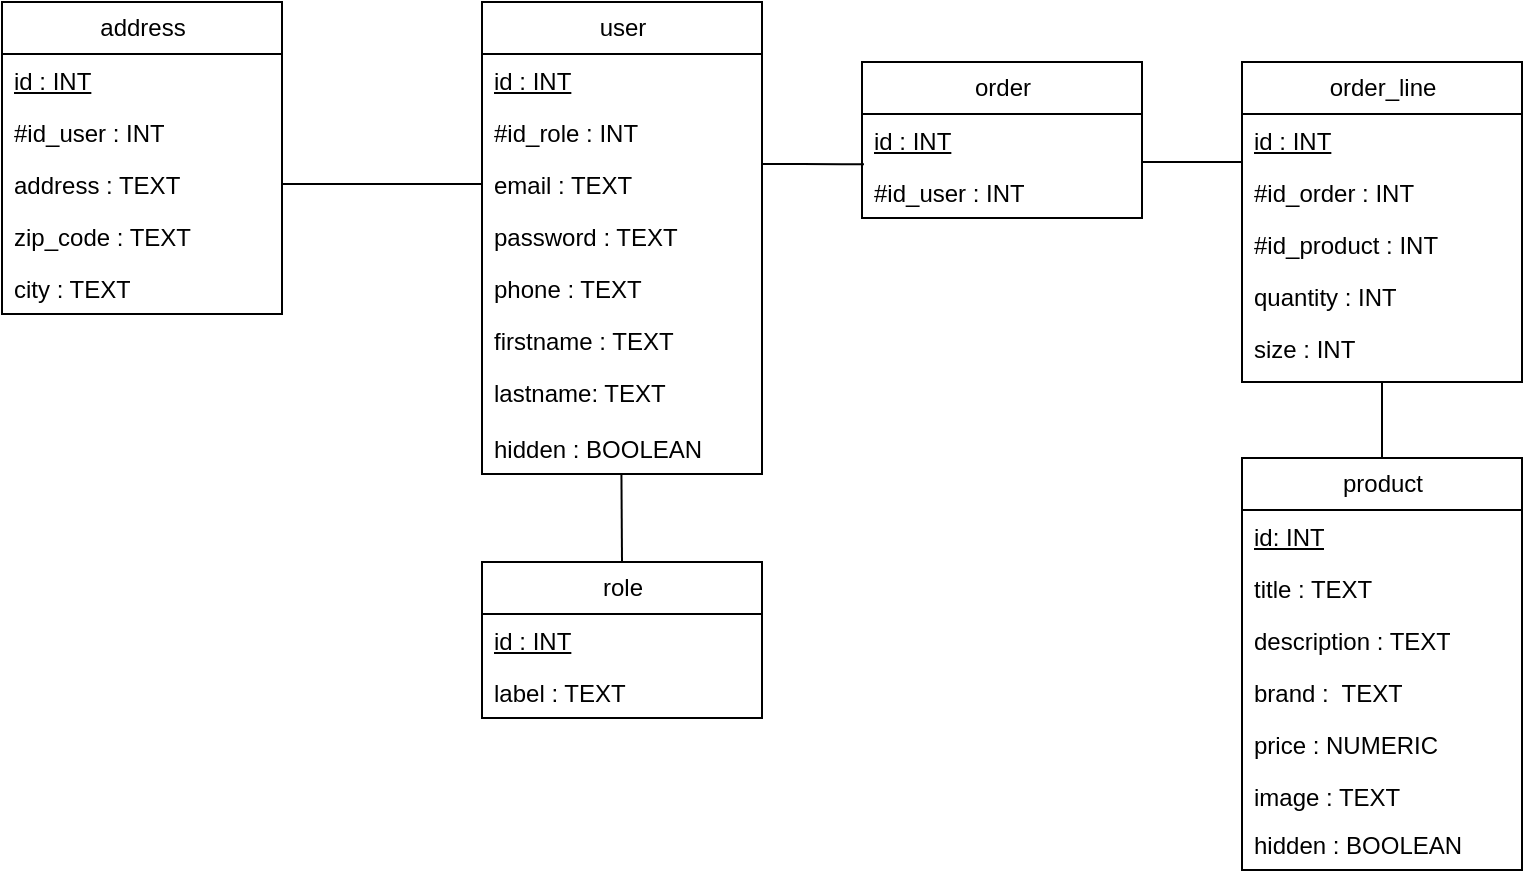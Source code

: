 <mxfile version="21.2.1" type="device">
  <diagram name="Page-1" id="5m7SplXsy_6cLmeRCA41">
    <mxGraphModel dx="1195" dy="668" grid="1" gridSize="10" guides="1" tooltips="1" connect="1" arrows="1" fold="1" page="1" pageScale="1" pageWidth="827" pageHeight="1169" math="0" shadow="0">
      <root>
        <mxCell id="0" />
        <mxCell id="1" parent="0" />
        <mxCell id="qWCiT4NCThMTdPQkKWIU-121" value="role" style="swimlane;fontStyle=0;childLayout=stackLayout;horizontal=1;startSize=26;fillColor=none;horizontalStack=0;resizeParent=1;resizeParentMax=0;resizeLast=0;collapsible=1;marginBottom=0;html=1;" vertex="1" parent="1">
          <mxGeometry x="270" y="300" width="140" height="78" as="geometry" />
        </mxCell>
        <mxCell id="qWCiT4NCThMTdPQkKWIU-122" value="&lt;u&gt;id : INT&lt;/u&gt;" style="text;strokeColor=none;fillColor=none;align=left;verticalAlign=top;spacingLeft=4;spacingRight=4;overflow=hidden;rotatable=0;points=[[0,0.5],[1,0.5]];portConstraint=eastwest;whiteSpace=wrap;html=1;" vertex="1" parent="qWCiT4NCThMTdPQkKWIU-121">
          <mxGeometry y="26" width="140" height="26" as="geometry" />
        </mxCell>
        <mxCell id="qWCiT4NCThMTdPQkKWIU-123" value="label : TEXT" style="text;strokeColor=none;fillColor=none;align=left;verticalAlign=top;spacingLeft=4;spacingRight=4;overflow=hidden;rotatable=0;points=[[0,0.5],[1,0.5]];portConstraint=eastwest;whiteSpace=wrap;html=1;" vertex="1" parent="qWCiT4NCThMTdPQkKWIU-121">
          <mxGeometry y="52" width="140" height="26" as="geometry" />
        </mxCell>
        <mxCell id="qWCiT4NCThMTdPQkKWIU-124" value="product" style="swimlane;fontStyle=0;childLayout=stackLayout;horizontal=1;startSize=26;fillColor=none;horizontalStack=0;resizeParent=1;resizeParentMax=0;resizeLast=0;collapsible=1;marginBottom=0;html=1;" vertex="1" parent="1">
          <mxGeometry x="650" y="248" width="140" height="206" as="geometry" />
        </mxCell>
        <mxCell id="qWCiT4NCThMTdPQkKWIU-125" value="&lt;u&gt;id: INT&lt;/u&gt;" style="text;strokeColor=none;fillColor=none;align=left;verticalAlign=top;spacingLeft=4;spacingRight=4;overflow=hidden;rotatable=0;points=[[0,0.5],[1,0.5]];portConstraint=eastwest;whiteSpace=wrap;html=1;" vertex="1" parent="qWCiT4NCThMTdPQkKWIU-124">
          <mxGeometry y="26" width="140" height="26" as="geometry" />
        </mxCell>
        <mxCell id="qWCiT4NCThMTdPQkKWIU-126" value="title : TEXT" style="text;strokeColor=none;fillColor=none;align=left;verticalAlign=top;spacingLeft=4;spacingRight=4;overflow=hidden;rotatable=0;points=[[0,0.5],[1,0.5]];portConstraint=eastwest;whiteSpace=wrap;html=1;" vertex="1" parent="qWCiT4NCThMTdPQkKWIU-124">
          <mxGeometry y="52" width="140" height="26" as="geometry" />
        </mxCell>
        <mxCell id="qWCiT4NCThMTdPQkKWIU-127" value="description : TEXT" style="text;strokeColor=none;fillColor=none;align=left;verticalAlign=top;spacingLeft=4;spacingRight=4;overflow=hidden;rotatable=0;points=[[0,0.5],[1,0.5]];portConstraint=eastwest;whiteSpace=wrap;html=1;" vertex="1" parent="qWCiT4NCThMTdPQkKWIU-124">
          <mxGeometry y="78" width="140" height="26" as="geometry" />
        </mxCell>
        <mxCell id="qWCiT4NCThMTdPQkKWIU-128" value="brand :&amp;nbsp; TEXT" style="text;strokeColor=none;fillColor=none;align=left;verticalAlign=top;spacingLeft=4;spacingRight=4;overflow=hidden;rotatable=0;points=[[0,0.5],[1,0.5]];portConstraint=eastwest;whiteSpace=wrap;html=1;" vertex="1" parent="qWCiT4NCThMTdPQkKWIU-124">
          <mxGeometry y="104" width="140" height="26" as="geometry" />
        </mxCell>
        <mxCell id="qWCiT4NCThMTdPQkKWIU-129" value="price : NUMERIC" style="text;strokeColor=none;fillColor=none;align=left;verticalAlign=top;spacingLeft=4;spacingRight=4;overflow=hidden;rotatable=0;points=[[0,0.5],[1,0.5]];portConstraint=eastwest;whiteSpace=wrap;html=1;" vertex="1" parent="qWCiT4NCThMTdPQkKWIU-124">
          <mxGeometry y="130" width="140" height="26" as="geometry" />
        </mxCell>
        <mxCell id="qWCiT4NCThMTdPQkKWIU-130" value="image : TEXT" style="text;strokeColor=none;fillColor=none;align=left;verticalAlign=top;spacingLeft=4;spacingRight=4;overflow=hidden;rotatable=0;points=[[0,0.5],[1,0.5]];portConstraint=eastwest;whiteSpace=wrap;html=1;" vertex="1" parent="qWCiT4NCThMTdPQkKWIU-124">
          <mxGeometry y="156" width="140" height="24" as="geometry" />
        </mxCell>
        <mxCell id="qWCiT4NCThMTdPQkKWIU-161" value="hidden : BOOLEAN" style="text;strokeColor=none;fillColor=none;align=left;verticalAlign=top;spacingLeft=4;spacingRight=4;overflow=hidden;rotatable=0;points=[[0,0.5],[1,0.5]];portConstraint=eastwest;whiteSpace=wrap;html=1;" vertex="1" parent="qWCiT4NCThMTdPQkKWIU-124">
          <mxGeometry y="180" width="140" height="26" as="geometry" />
        </mxCell>
        <mxCell id="qWCiT4NCThMTdPQkKWIU-131" value="user" style="swimlane;fontStyle=0;childLayout=stackLayout;horizontal=1;startSize=26;fillColor=none;horizontalStack=0;resizeParent=1;resizeParentMax=0;resizeLast=0;collapsible=1;marginBottom=0;html=1;" vertex="1" parent="1">
          <mxGeometry x="270" y="20" width="140" height="236" as="geometry" />
        </mxCell>
        <mxCell id="qWCiT4NCThMTdPQkKWIU-132" value="&lt;u&gt;id : INT&lt;/u&gt;" style="text;strokeColor=none;fillColor=none;align=left;verticalAlign=top;spacingLeft=4;spacingRight=4;overflow=hidden;rotatable=0;points=[[0,0.5],[1,0.5]];portConstraint=eastwest;whiteSpace=wrap;html=1;" vertex="1" parent="qWCiT4NCThMTdPQkKWIU-131">
          <mxGeometry y="26" width="140" height="26" as="geometry" />
        </mxCell>
        <mxCell id="qWCiT4NCThMTdPQkKWIU-133" value="#id_role : INT" style="text;strokeColor=none;fillColor=none;align=left;verticalAlign=top;spacingLeft=4;spacingRight=4;overflow=hidden;rotatable=0;points=[[0,0.5],[1,0.5]];portConstraint=eastwest;whiteSpace=wrap;html=1;" vertex="1" parent="qWCiT4NCThMTdPQkKWIU-131">
          <mxGeometry y="52" width="140" height="26" as="geometry" />
        </mxCell>
        <mxCell id="qWCiT4NCThMTdPQkKWIU-134" value="email : TEXT" style="text;strokeColor=none;fillColor=none;align=left;verticalAlign=top;spacingLeft=4;spacingRight=4;overflow=hidden;rotatable=0;points=[[0,0.5],[1,0.5]];portConstraint=eastwest;whiteSpace=wrap;html=1;" vertex="1" parent="qWCiT4NCThMTdPQkKWIU-131">
          <mxGeometry y="78" width="140" height="26" as="geometry" />
        </mxCell>
        <mxCell id="qWCiT4NCThMTdPQkKWIU-135" value="password : TEXT" style="text;strokeColor=none;fillColor=none;align=left;verticalAlign=top;spacingLeft=4;spacingRight=4;overflow=hidden;rotatable=0;points=[[0,0.5],[1,0.5]];portConstraint=eastwest;whiteSpace=wrap;html=1;" vertex="1" parent="qWCiT4NCThMTdPQkKWIU-131">
          <mxGeometry y="104" width="140" height="26" as="geometry" />
        </mxCell>
        <mxCell id="qWCiT4NCThMTdPQkKWIU-136" value="phone : TEXT" style="text;strokeColor=none;fillColor=none;align=left;verticalAlign=top;spacingLeft=4;spacingRight=4;overflow=hidden;rotatable=0;points=[[0,0.5],[1,0.5]];portConstraint=eastwest;whiteSpace=wrap;html=1;" vertex="1" parent="qWCiT4NCThMTdPQkKWIU-131">
          <mxGeometry y="130" width="140" height="26" as="geometry" />
        </mxCell>
        <mxCell id="qWCiT4NCThMTdPQkKWIU-137" value="firstname : TEXT" style="text;strokeColor=none;fillColor=none;align=left;verticalAlign=top;spacingLeft=4;spacingRight=4;overflow=hidden;rotatable=0;points=[[0,0.5],[1,0.5]];portConstraint=eastwest;whiteSpace=wrap;html=1;" vertex="1" parent="qWCiT4NCThMTdPQkKWIU-131">
          <mxGeometry y="156" width="140" height="26" as="geometry" />
        </mxCell>
        <mxCell id="qWCiT4NCThMTdPQkKWIU-138" value="lastname: TEXT" style="text;strokeColor=none;fillColor=none;align=left;verticalAlign=top;spacingLeft=4;spacingRight=4;overflow=hidden;rotatable=0;points=[[0,0.5],[1,0.5]];portConstraint=eastwest;whiteSpace=wrap;html=1;" vertex="1" parent="qWCiT4NCThMTdPQkKWIU-131">
          <mxGeometry y="182" width="140" height="28" as="geometry" />
        </mxCell>
        <mxCell id="qWCiT4NCThMTdPQkKWIU-160" value="hidden : BOOLEAN" style="text;strokeColor=none;fillColor=none;align=left;verticalAlign=top;spacingLeft=4;spacingRight=4;overflow=hidden;rotatable=0;points=[[0,0.5],[1,0.5]];portConstraint=eastwest;whiteSpace=wrap;html=1;" vertex="1" parent="qWCiT4NCThMTdPQkKWIU-131">
          <mxGeometry y="210" width="140" height="26" as="geometry" />
        </mxCell>
        <mxCell id="qWCiT4NCThMTdPQkKWIU-139" value="order" style="swimlane;fontStyle=0;childLayout=stackLayout;horizontal=1;startSize=26;fillColor=none;horizontalStack=0;resizeParent=1;resizeParentMax=0;resizeLast=0;collapsible=1;marginBottom=0;html=1;" vertex="1" parent="1">
          <mxGeometry x="460" y="50" width="140" height="78" as="geometry" />
        </mxCell>
        <mxCell id="qWCiT4NCThMTdPQkKWIU-140" value="&lt;u&gt;id : INT&lt;/u&gt;" style="text;strokeColor=none;fillColor=none;align=left;verticalAlign=top;spacingLeft=4;spacingRight=4;overflow=hidden;rotatable=0;points=[[0,0.5],[1,0.5]];portConstraint=eastwest;whiteSpace=wrap;html=1;" vertex="1" parent="qWCiT4NCThMTdPQkKWIU-139">
          <mxGeometry y="26" width="140" height="26" as="geometry" />
        </mxCell>
        <mxCell id="qWCiT4NCThMTdPQkKWIU-141" value="#id_user : INT" style="text;strokeColor=none;fillColor=none;align=left;verticalAlign=top;spacingLeft=4;spacingRight=4;overflow=hidden;rotatable=0;points=[[0,0.5],[1,0.5]];portConstraint=eastwest;whiteSpace=wrap;html=1;" vertex="1" parent="qWCiT4NCThMTdPQkKWIU-139">
          <mxGeometry y="52" width="140" height="26" as="geometry" />
        </mxCell>
        <mxCell id="qWCiT4NCThMTdPQkKWIU-142" value="order_line" style="swimlane;fontStyle=0;childLayout=stackLayout;horizontal=1;startSize=26;fillColor=none;horizontalStack=0;resizeParent=1;resizeParentMax=0;resizeLast=0;collapsible=1;marginBottom=0;html=1;" vertex="1" parent="1">
          <mxGeometry x="650" y="50" width="140" height="160" as="geometry" />
        </mxCell>
        <mxCell id="qWCiT4NCThMTdPQkKWIU-143" value="&lt;u&gt;id : INT&lt;/u&gt;" style="text;strokeColor=none;fillColor=none;align=left;verticalAlign=top;spacingLeft=4;spacingRight=4;overflow=hidden;rotatable=0;points=[[0,0.5],[1,0.5]];portConstraint=eastwest;whiteSpace=wrap;html=1;" vertex="1" parent="qWCiT4NCThMTdPQkKWIU-142">
          <mxGeometry y="26" width="140" height="26" as="geometry" />
        </mxCell>
        <mxCell id="qWCiT4NCThMTdPQkKWIU-144" value="#id_order : INT&amp;nbsp;" style="text;strokeColor=none;fillColor=none;align=left;verticalAlign=top;spacingLeft=4;spacingRight=4;overflow=hidden;rotatable=0;points=[[0,0.5],[1,0.5]];portConstraint=eastwest;whiteSpace=wrap;html=1;" vertex="1" parent="qWCiT4NCThMTdPQkKWIU-142">
          <mxGeometry y="52" width="140" height="26" as="geometry" />
        </mxCell>
        <mxCell id="qWCiT4NCThMTdPQkKWIU-145" value="#id_product : INT" style="text;strokeColor=none;fillColor=none;align=left;verticalAlign=top;spacingLeft=4;spacingRight=4;overflow=hidden;rotatable=0;points=[[0,0.5],[1,0.5]];portConstraint=eastwest;whiteSpace=wrap;html=1;" vertex="1" parent="qWCiT4NCThMTdPQkKWIU-142">
          <mxGeometry y="78" width="140" height="26" as="geometry" />
        </mxCell>
        <mxCell id="qWCiT4NCThMTdPQkKWIU-146" value="quantity : INT" style="text;strokeColor=none;fillColor=none;align=left;verticalAlign=top;spacingLeft=4;spacingRight=4;overflow=hidden;rotatable=0;points=[[0,0.5],[1,0.5]];portConstraint=eastwest;whiteSpace=wrap;html=1;" vertex="1" parent="qWCiT4NCThMTdPQkKWIU-142">
          <mxGeometry y="104" width="140" height="26" as="geometry" />
        </mxCell>
        <mxCell id="qWCiT4NCThMTdPQkKWIU-147" value="size : INT" style="text;strokeColor=none;fillColor=none;align=left;verticalAlign=top;spacingLeft=4;spacingRight=4;overflow=hidden;rotatable=0;points=[[0,0.5],[1,0.5]];portConstraint=eastwest;whiteSpace=wrap;html=1;" vertex="1" parent="qWCiT4NCThMTdPQkKWIU-142">
          <mxGeometry y="130" width="140" height="30" as="geometry" />
        </mxCell>
        <mxCell id="qWCiT4NCThMTdPQkKWIU-149" value="" style="endArrow=none;html=1;entryX=1;entryY=0.923;entryDx=0;entryDy=0;entryPerimeter=0;" edge="1" parent="1" target="qWCiT4NCThMTdPQkKWIU-140">
          <mxGeometry width="50" height="50" relative="1" as="geometry">
            <mxPoint x="650" y="100" as="sourcePoint" />
            <mxPoint x="740" y="200" as="targetPoint" />
          </mxGeometry>
        </mxCell>
        <mxCell id="qWCiT4NCThMTdPQkKWIU-150" value="" style="endArrow=none;html=1;entryX=0.007;entryY=0.967;entryDx=0;entryDy=0;entryPerimeter=0;" edge="1" parent="1" target="qWCiT4NCThMTdPQkKWIU-140">
          <mxGeometry width="50" height="50" relative="1" as="geometry">
            <mxPoint x="410" y="101" as="sourcePoint" />
            <mxPoint x="624" y="100" as="targetPoint" />
            <Array as="points">
              <mxPoint x="440" y="101" />
            </Array>
          </mxGeometry>
        </mxCell>
        <mxCell id="qWCiT4NCThMTdPQkKWIU-151" value="" style="endArrow=none;html=1;entryX=0.5;entryY=0;entryDx=0;entryDy=0;exitX=0.498;exitY=1.013;exitDx=0;exitDy=0;exitPerimeter=0;" edge="1" parent="1" source="qWCiT4NCThMTdPQkKWIU-160" target="qWCiT4NCThMTdPQkKWIU-121">
          <mxGeometry width="50" height="50" relative="1" as="geometry">
            <mxPoint x="340" y="260" as="sourcePoint" />
            <mxPoint x="470" y="380" as="targetPoint" />
          </mxGeometry>
        </mxCell>
        <mxCell id="qWCiT4NCThMTdPQkKWIU-152" value="address" style="swimlane;fontStyle=0;childLayout=stackLayout;horizontal=1;startSize=26;fillColor=none;horizontalStack=0;resizeParent=1;resizeParentMax=0;resizeLast=0;collapsible=1;marginBottom=0;html=1;" vertex="1" parent="1">
          <mxGeometry x="30" y="20" width="140" height="156" as="geometry" />
        </mxCell>
        <mxCell id="qWCiT4NCThMTdPQkKWIU-153" value="&lt;u&gt;id : INT&lt;/u&gt;" style="text;strokeColor=none;fillColor=none;align=left;verticalAlign=top;spacingLeft=4;spacingRight=4;overflow=hidden;rotatable=0;points=[[0,0.5],[1,0.5]];portConstraint=eastwest;whiteSpace=wrap;html=1;" vertex="1" parent="qWCiT4NCThMTdPQkKWIU-152">
          <mxGeometry y="26" width="140" height="26" as="geometry" />
        </mxCell>
        <mxCell id="qWCiT4NCThMTdPQkKWIU-154" value="#id_user : INT" style="text;strokeColor=none;fillColor=none;align=left;verticalAlign=top;spacingLeft=4;spacingRight=4;overflow=hidden;rotatable=0;points=[[0,0.5],[1,0.5]];portConstraint=eastwest;whiteSpace=wrap;html=1;" vertex="1" parent="qWCiT4NCThMTdPQkKWIU-152">
          <mxGeometry y="52" width="140" height="26" as="geometry" />
        </mxCell>
        <mxCell id="qWCiT4NCThMTdPQkKWIU-155" value="address : TEXT" style="text;strokeColor=none;fillColor=none;align=left;verticalAlign=top;spacingLeft=4;spacingRight=4;overflow=hidden;rotatable=0;points=[[0,0.5],[1,0.5]];portConstraint=eastwest;whiteSpace=wrap;html=1;" vertex="1" parent="qWCiT4NCThMTdPQkKWIU-152">
          <mxGeometry y="78" width="140" height="26" as="geometry" />
        </mxCell>
        <mxCell id="qWCiT4NCThMTdPQkKWIU-156" value="zip_code : TEXT" style="text;strokeColor=none;fillColor=none;align=left;verticalAlign=top;spacingLeft=4;spacingRight=4;overflow=hidden;rotatable=0;points=[[0,0.5],[1,0.5]];portConstraint=eastwest;whiteSpace=wrap;html=1;" vertex="1" parent="qWCiT4NCThMTdPQkKWIU-152">
          <mxGeometry y="104" width="140" height="26" as="geometry" />
        </mxCell>
        <mxCell id="qWCiT4NCThMTdPQkKWIU-157" value="city : TEXT" style="text;strokeColor=none;fillColor=none;align=left;verticalAlign=top;spacingLeft=4;spacingRight=4;overflow=hidden;rotatable=0;points=[[0,0.5],[1,0.5]];portConstraint=eastwest;whiteSpace=wrap;html=1;" vertex="1" parent="qWCiT4NCThMTdPQkKWIU-152">
          <mxGeometry y="130" width="140" height="26" as="geometry" />
        </mxCell>
        <mxCell id="qWCiT4NCThMTdPQkKWIU-158" value="" style="endArrow=none;html=1;entryX=0;entryY=0.5;entryDx=0;entryDy=0;exitX=1;exitY=0.5;exitDx=0;exitDy=0;" edge="1" parent="1" source="qWCiT4NCThMTdPQkKWIU-155" target="qWCiT4NCThMTdPQkKWIU-134">
          <mxGeometry width="50" height="50" relative="1" as="geometry">
            <mxPoint x="170" y="380" as="sourcePoint" />
            <mxPoint x="220" y="330" as="targetPoint" />
          </mxGeometry>
        </mxCell>
        <mxCell id="qWCiT4NCThMTdPQkKWIU-159" value="" style="endArrow=none;html=1;rounded=0;exitX=0.5;exitY=0;exitDx=0;exitDy=0;" edge="1" parent="1" source="qWCiT4NCThMTdPQkKWIU-124">
          <mxGeometry width="50" height="50" relative="1" as="geometry">
            <mxPoint x="670" y="230" as="sourcePoint" />
            <mxPoint x="720" y="210" as="targetPoint" />
          </mxGeometry>
        </mxCell>
      </root>
    </mxGraphModel>
  </diagram>
</mxfile>
